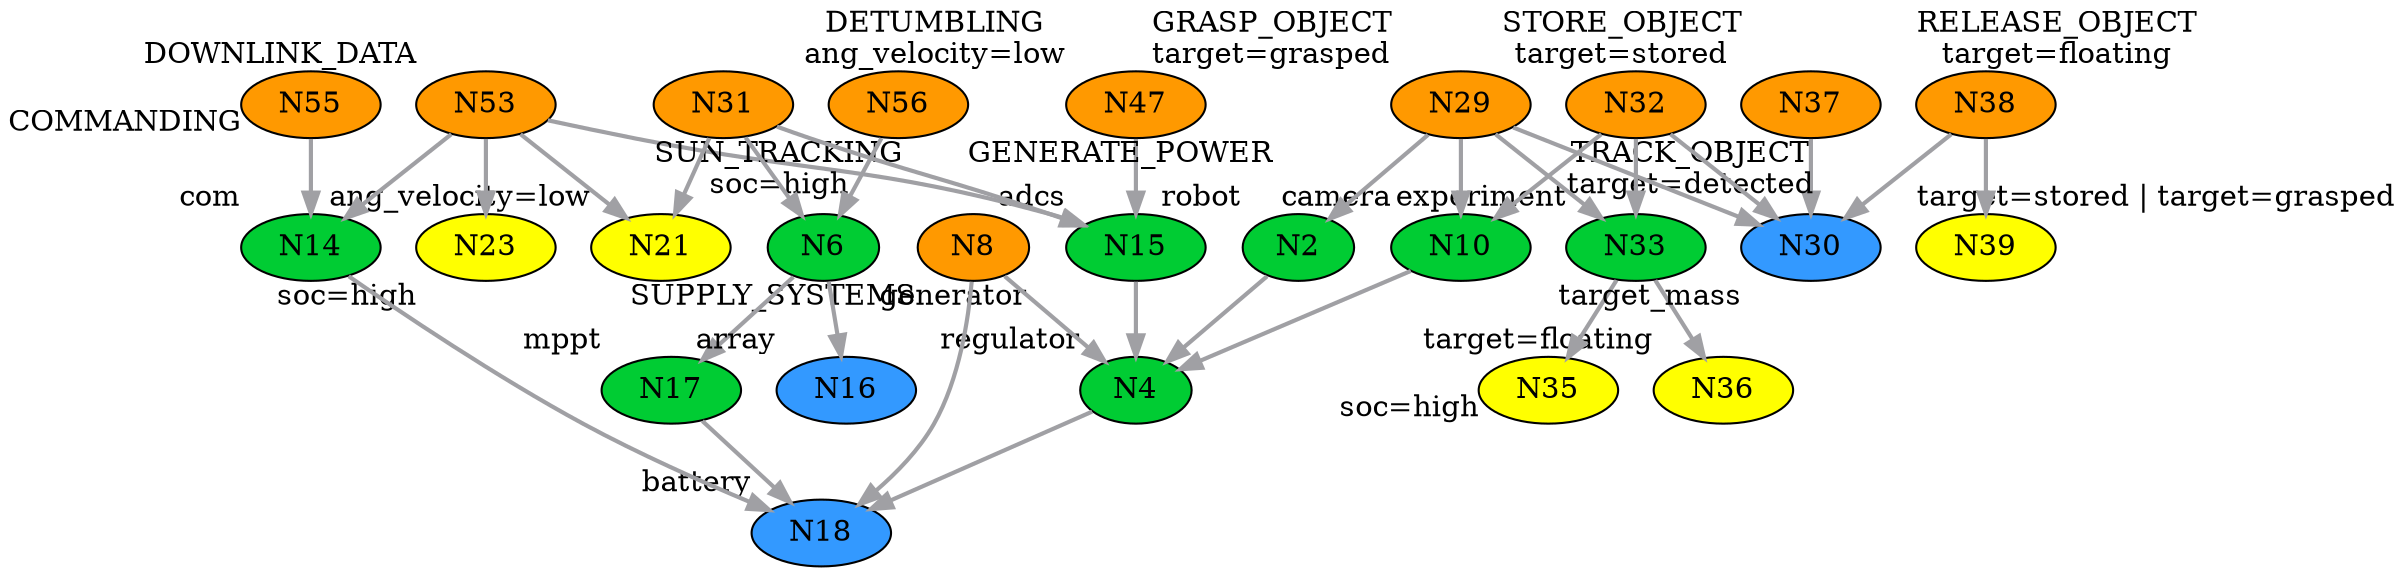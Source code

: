 digraph "robot_sat_v4"
{

bgcolor = "#ffffff"

node [
class = "node"
,fillcolor = "#ff00ff",style = "filled"
,width = "0.152778",height = "0.152778"
,shape = "ellipse"
,color = "#000000"
,penwidth = "1"
,"_vis_" = "label"
];


"N53" [
pos = "5.55556,1.73611!"
,fillcolor = "#ff9900",style = "filled"
,xlabel = "DOWNLINK_DATA"
]

"N4" [
pos = "1.73611,-2.08333!"
,fillcolor = "#00cc33",style = "filled"
,xlabel = "regulator"
]

"N47" [
pos = "3.81944,1.73611!"
,fillcolor = "#ff9900",style = "filled"
,xlabel = "DETUMBLING
ang_velocity=low"
]

"N10" [
pos = "0,-1.04167!"
,fillcolor = "#00cc33",style = "filled"
,xlabel = "camera"
]

"N18" [
pos = "5.55556,-3.125!"
,fillcolor = "#3399ff",style = "filled"
,xlabel = "battery"
]

"N33" [
pos = "-4.51389,-1.04167!"
,fillcolor = "#00cc33",style = "filled"
,xlabel = "experiment"
]

"N21" [
pos = "7.29167,0.694444!"
,fillcolor = "#ffff00",style = "filled"
,xlabel = "ang_velocity=low"
]

"N30" [
pos = "-3.47222,0.694444!"
,fillcolor = "#3399ff",style = "filled"
,xlabel = "target_mass"
]

"N37" [
pos = "-3.47222,1.73611!"
,fillcolor = "#ff9900",style = "filled"
,xlabel = "STORE_OBJECT
target=stored"
]

"N32" [
pos = "-1.73611,1.73611!"
,fillcolor = "#ff9900",style = "filled"
,xlabel = "TRACK_OBJECT
target=detected"
]

"N36" [
pos = "-3.81944,-2.08333!"
,fillcolor = "#ffff00",style = "filled"
,xlabel = "target=floating"
]

"N31" [
pos = "7.29167,1.73611!"
,fillcolor = "#ff9900",style = "filled"
,xlabel = "SUN_TRACKING
soc=high"
]

"N8" [
pos = "1.73611,1.73611!"
,fillcolor = "#ff9900",style = "filled"
,xlabel = "SUPPLY_SYSTEMS"
]

"N29" [
pos = "0,1.73611!"
,fillcolor = "#ff9900",style = "filled"
,xlabel = "GRASP_OBJECT
target=grasped"
]

"N39" [
pos = "-5.90278,0.694444!"
,fillcolor = "#ffff00",style = "filled"
,xlabel = "target=stored | target=grasped"
]

"N14" [
pos = "9.02778,0.694444!"
,fillcolor = "#00cc33",style = "filled"
,xlabel = "com"
]

"N17" [
pos = "10.7639,0!"
,fillcolor = "#00cc33",style = "filled"
,xlabel = "mppt"
]

"N15" [
pos = "3.81944,0.694444!"
,fillcolor = "#00cc33",style = "filled"
,xlabel = "adcs"
]

"N35" [
pos = "-5.20833,-2.08333!"
,fillcolor = "#ffff00",style = "filled"
,xlabel = "soc=high"
]

"N2" [
pos = "-2.08333,-1.04167!"
,fillcolor = "#00cc33",style = "filled"
,xlabel = "robot"
]

"N23" [
pos = "5.55556,0.694444!"
,fillcolor = "#ffff00",style = "filled"
,xlabel = "soc=high"
]

"N55" [
pos = "9.02778,1.73611!"
,fillcolor = "#ff9900",style = "filled"
,xlabel = "COMMANDING"
]

"N56" [
pos = "11.1111,1.73611!"
,fillcolor = "#ff9900",style = "filled"
,xlabel = "GENERATE_POWER"
]

"N38" [
pos = "-5.90278,1.73611!"
,fillcolor = "#ff9900",style = "filled"
,xlabel = "RELEASE_OBJECT
target=floating"
]

"N6" [
pos = "11.1111,0.694444!"
,fillcolor = "#00cc33",style = "filled"
,xlabel = "generator"
]

"N16" [
pos = "11.4583,-0.347222!"
,fillcolor = "#3399ff",style = "filled"
,xlabel = "array"
]



edge [
class = "edge"
,weight = "1"
,penwidth = "1"
,"_vis_" = "label"
,"color" = "#a0a0a4"
,"style" = "solid"
];


"N53" -> "N21" [id = "E27"
,weight = "2"
,penwidth = "2"
];

"N33" -> "N35" [id = "E40"
,weight = "2"
,penwidth = "2"
];

"N55" -> "N14" [id = "E68"
,weight = "2"
,penwidth = "2"
];

"N29" -> "N10" [id = "E34"
,weight = "2"
,penwidth = "2"
];

"N32" -> "N10" [id = "E33"
,weight = "2"
,penwidth = "2"
];

"N29" -> "N33" [id = "E38"
,weight = "2"
,penwidth = "2"
];

"N56" -> "N6" [id = "E69"
,weight = "2"
,penwidth = "2"
];

"N53" -> "N14" [id = "E64"
,weight = "2"
,penwidth = "2"
];

"N17" -> "N18" [id = "E10"
,weight = "2"
,penwidth = "2"
];

"N47" -> "N15" [id = "E23"
,weight = "2"
,penwidth = "2"
];

"N6" -> "N17" [id = "E4"
,weight = "2"
,penwidth = "2"
];

"N2" -> "N4" [id = "E3"
,weight = "2"
,penwidth = "2"
];

"N4" -> "N18" [id = "E12"
,weight = "2"
,penwidth = "2"
];

"N8" -> "N4" [id = "E16"
,weight = "2"
,penwidth = "2"
];

"N10" -> "N4" [id = "E21"
,weight = "2"
,penwidth = "2"
];

"N29" -> "N2" [id = "E32"
,weight = "2"
,penwidth = "2"
];

"N38" -> "N30" [id = "E43"
,weight = "2"
,penwidth = "2"
];

"N53" -> "N15" [id = "E65"
,weight = "2"
,penwidth = "2"
];

"N31" -> "N21" [id = "E26"
,weight = "2"
,penwidth = "2"
];

"N31" -> "N15" [id = "E36"
,weight = "2"
,penwidth = "2"
];

"N53" -> "N23" [id = "E28"
,weight = "2"
,penwidth = "2"
];

"N37" -> "N30" [id = "E42"
,weight = "2"
,penwidth = "2"
];

"N38" -> "N39" [id = "E44"
,weight = "2"
,penwidth = "2"
];

"N33" -> "N36" [id = "E41"
,weight = "2"
,penwidth = "2"
];

"N32" -> "N33" [id = "E37"
,weight = "2"
,penwidth = "2"
];

"N8" -> "N18" [id = "E5"
,weight = "2"
,penwidth = "2"
];

"N6" -> "N16" [id = "E9"
,weight = "2"
,penwidth = "2"
];

"N15" -> "N4" [id = "E6"
,weight = "2"
,penwidth = "2"
];

"N32" -> "N30" [id = "E35"
,weight = "2"
,penwidth = "2"
];

"N29" -> "N30" [id = "E31"
,weight = "2"
,penwidth = "2"
];

"N14" -> "N18" [id = "E7"
,weight = "2"
,penwidth = "2"
];

"N31" -> "N6" [id = "E25"
,weight = "2"
,penwidth = "2"
];


}
